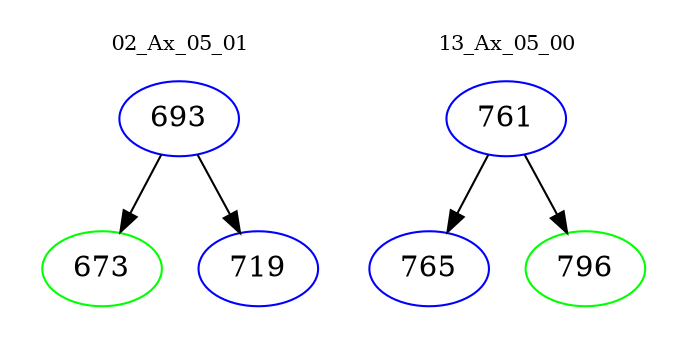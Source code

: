 digraph{
subgraph cluster_0 {
color = white
label = "02_Ax_05_01";
fontsize=10;
T0_693 [label="693", color="blue"]
T0_693 -> T0_673 [color="black"]
T0_673 [label="673", color="green"]
T0_693 -> T0_719 [color="black"]
T0_719 [label="719", color="blue"]
}
subgraph cluster_1 {
color = white
label = "13_Ax_05_00";
fontsize=10;
T1_761 [label="761", color="blue"]
T1_761 -> T1_765 [color="black"]
T1_765 [label="765", color="blue"]
T1_761 -> T1_796 [color="black"]
T1_796 [label="796", color="green"]
}
}
